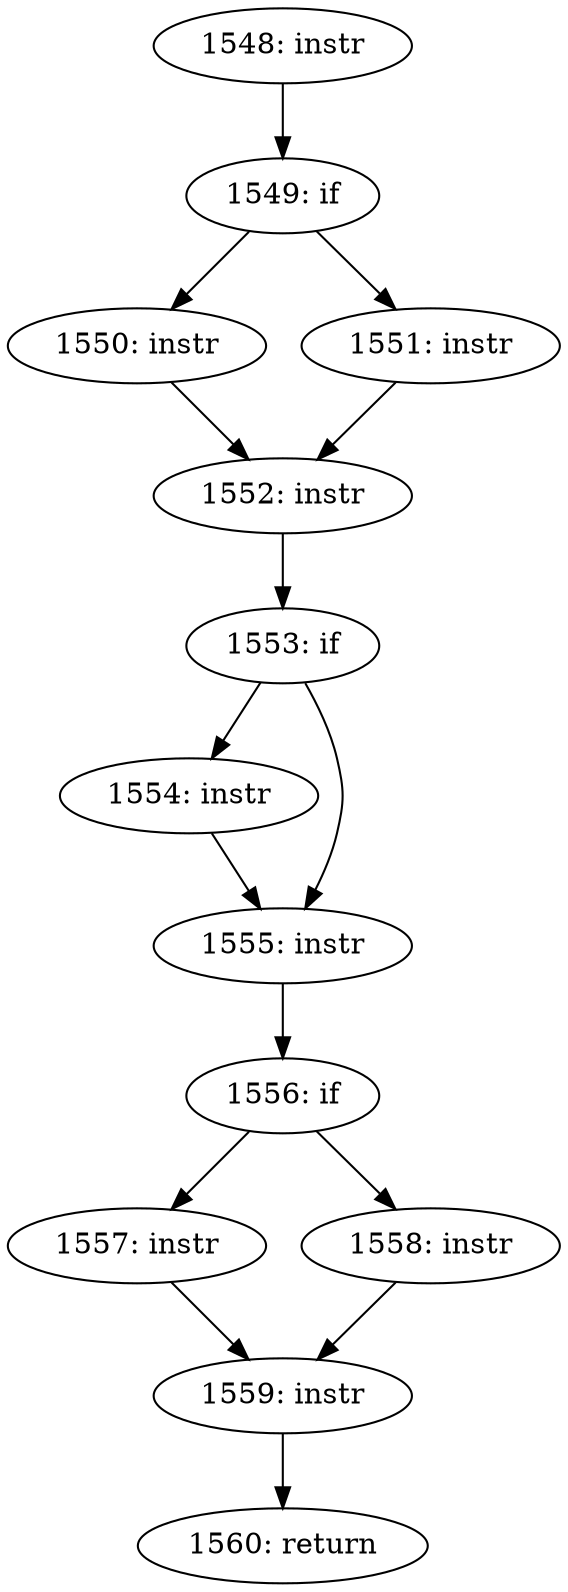 digraph CFG_tcp_update_pacing_rate {
1548 [label="1548: instr"]
	1548 -> 1549
1549 [label="1549: if"]
	1549 -> 1550
	1549 -> 1551
1550 [label="1550: instr"]
	1550 -> 1552
1551 [label="1551: instr"]
	1551 -> 1552
1552 [label="1552: instr"]
	1552 -> 1553
1553 [label="1553: if"]
	1553 -> 1554
	1553 -> 1555
1554 [label="1554: instr"]
	1554 -> 1555
1555 [label="1555: instr"]
	1555 -> 1556
1556 [label="1556: if"]
	1556 -> 1557
	1556 -> 1558
1557 [label="1557: instr"]
	1557 -> 1559
1558 [label="1558: instr"]
	1558 -> 1559
1559 [label="1559: instr"]
	1559 -> 1560
1560 [label="1560: return"]
	
}
